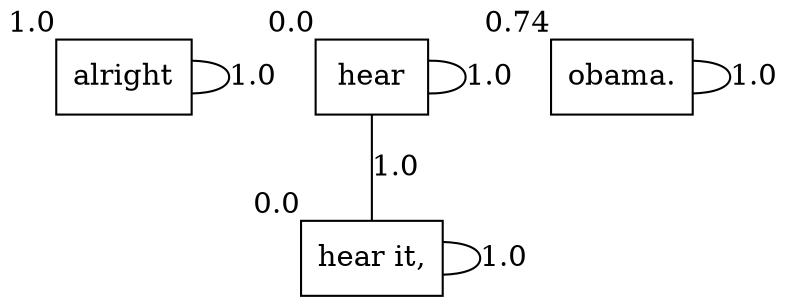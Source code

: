 strict graph  {
	alright	 [shape=box,
		xlabel=1.0];
	alright -- alright	 [label=1.0];
	hear	 [shape=box,
		xlabel=0.0];
	hear -- hear	 [label=1.0];
	"hear it,"	 [shape=box,
		xlabel=0.0];
	hear -- "hear it,"	 [label=1.0];
	"hear it," -- "hear it,"	 [label=1.0];
	"obama."	 [shape=box,
		xlabel=0.74];
	"obama." -- "obama."	 [label=1.0];
}
